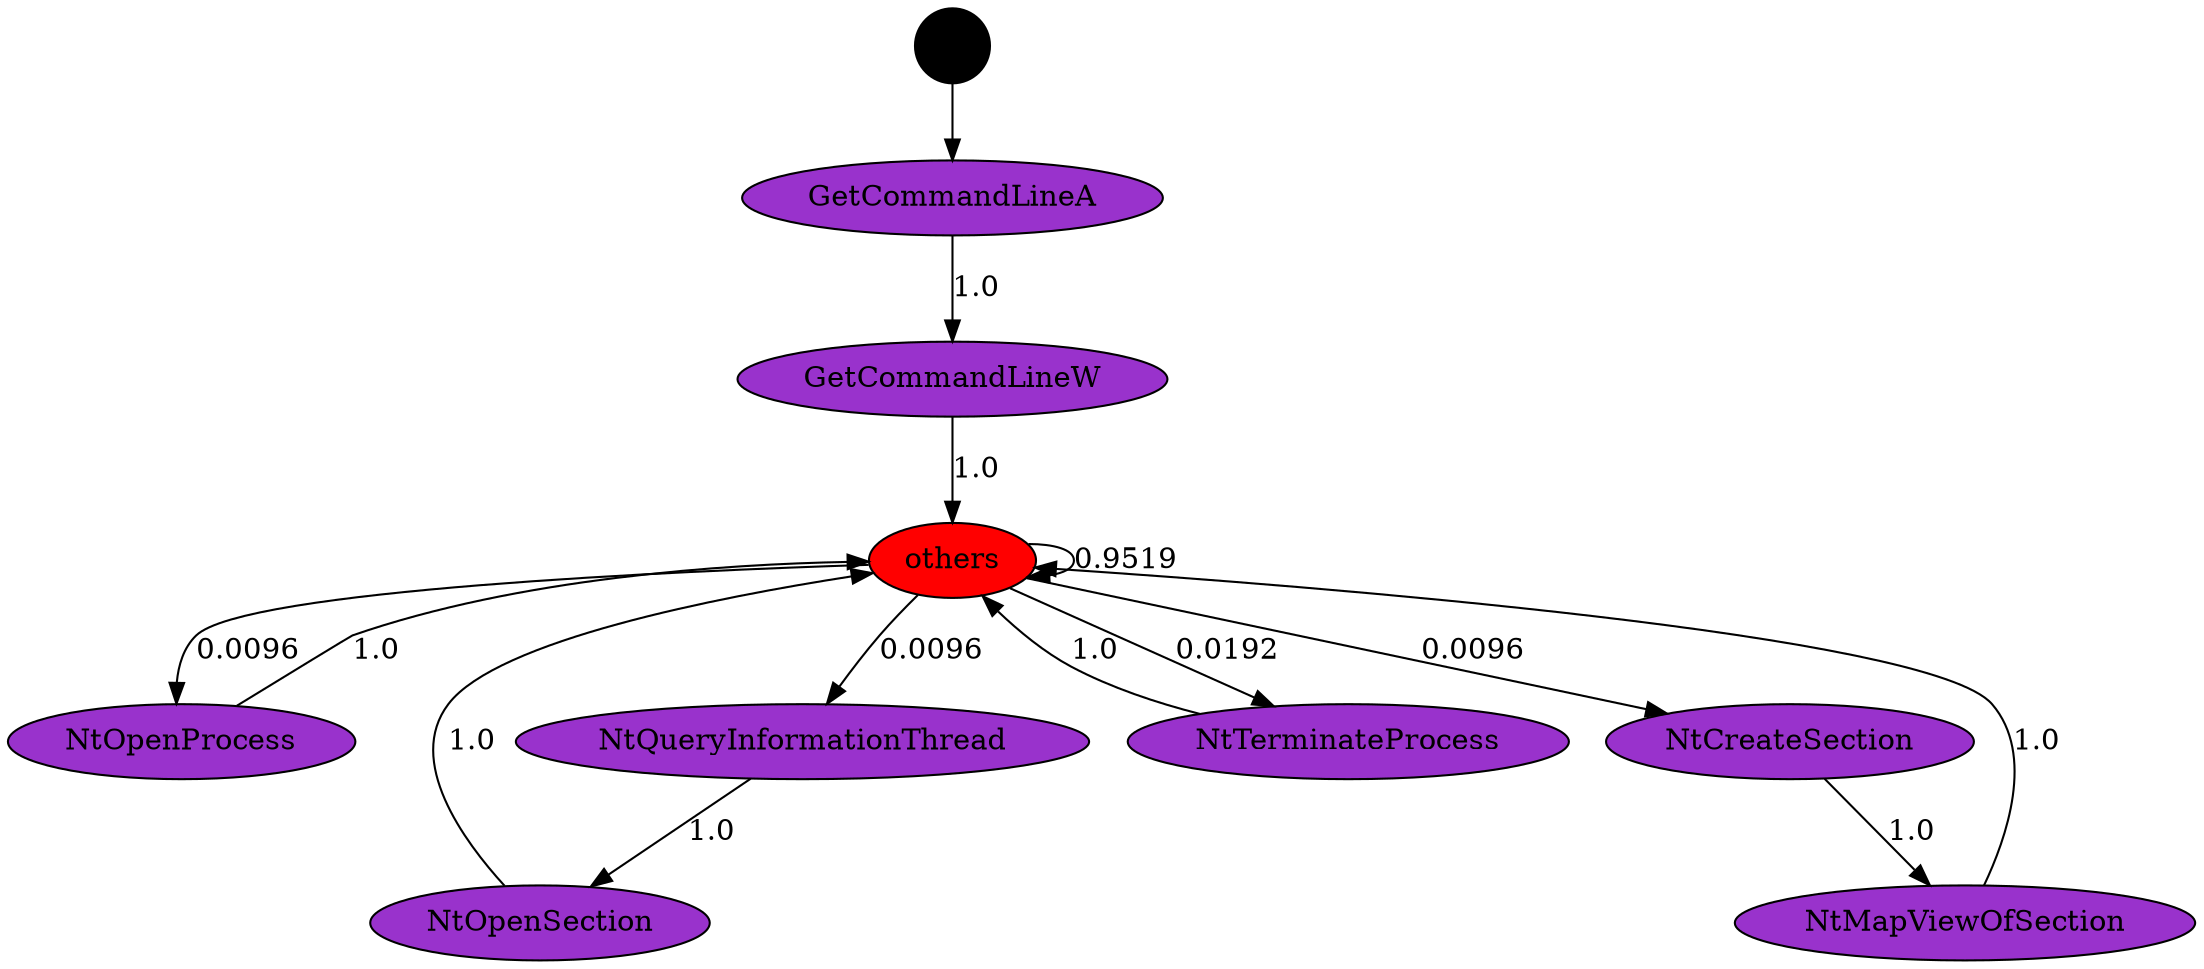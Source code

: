 digraph "./API_PER_CATEGORY/OpenProcess.exe_5316_Processes_API_per_Category_Transition_Matrix" {
	GetCommandLineA [label=GetCommandLineA fillcolor=darkorchid style=filled]
	GetCommandLineW [label=GetCommandLineW fillcolor=darkorchid style=filled]
	GetCommandLineA -> GetCommandLineW [label=1.0]
	Start [label="" fillcolor=black fontcolor=white shape=circle style=filled]
	Start -> GetCommandLineA
	GetCommandLineW [label=GetCommandLineW fillcolor=darkorchid style=filled]
	others [label=others fillcolor=red style=filled]
	GetCommandLineW -> others [label=1.0]
	others [label=others fillcolor=red style=filled]
	others [label=others fillcolor=red style=filled]
	others -> others [label=0.9519]
	others [label=others fillcolor=red style=filled]
	NtOpenProcess [label=NtOpenProcess fillcolor=darkorchid style=filled]
	others -> NtOpenProcess [label=0.0096]
	others [label=others fillcolor=red style=filled]
	NtQueryInformationThread [label=NtQueryInformationThread fillcolor=darkorchid style=filled]
	others -> NtQueryInformationThread [label=0.0096]
	others [label=others fillcolor=red style=filled]
	NtCreateSection [label=NtCreateSection fillcolor=darkorchid style=filled]
	others -> NtCreateSection [label=0.0096]
	others [label=others fillcolor=red style=filled]
	NtTerminateProcess [label=NtTerminateProcess fillcolor=darkorchid style=filled]
	others -> NtTerminateProcess [label=0.0192]
	NtOpenProcess [label=NtOpenProcess fillcolor=darkorchid style=filled]
	others [label=others fillcolor=red style=filled]
	NtOpenProcess -> others [label=1.0]
	NtQueryInformationThread [label=NtQueryInformationThread fillcolor=darkorchid style=filled]
	NtOpenSection [label=NtOpenSection fillcolor=darkorchid style=filled]
	NtQueryInformationThread -> NtOpenSection [label=1.0]
	NtOpenSection [label=NtOpenSection fillcolor=darkorchid style=filled]
	others [label=others fillcolor=red style=filled]
	NtOpenSection -> others [label=1.0]
	NtCreateSection [label=NtCreateSection fillcolor=darkorchid style=filled]
	NtMapViewOfSection [label=NtMapViewOfSection fillcolor=darkorchid style=filled]
	NtCreateSection -> NtMapViewOfSection [label=1.0]
	NtMapViewOfSection [label=NtMapViewOfSection fillcolor=darkorchid style=filled]
	others [label=others fillcolor=red style=filled]
	NtMapViewOfSection -> others [label=1.0]
	NtTerminateProcess [label=NtTerminateProcess fillcolor=darkorchid style=filled]
	others [label=others fillcolor=red style=filled]
	NtTerminateProcess -> others [label=1.0]
}
